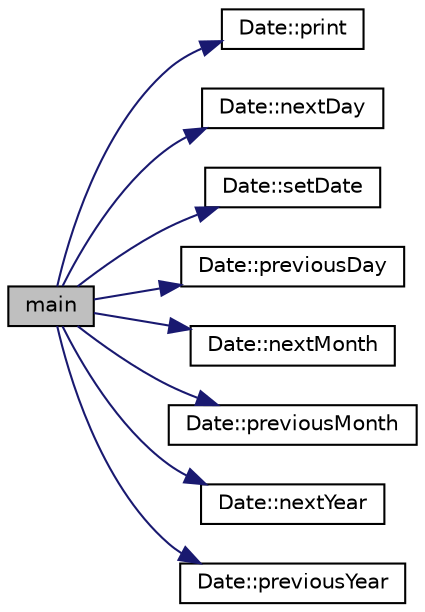 digraph "main"
{
  edge [fontname="Helvetica",fontsize="10",labelfontname="Helvetica",labelfontsize="10"];
  node [fontname="Helvetica",fontsize="10",shape=record];
  rankdir="LR";
  Node1 [label="main",height=0.2,width=0.4,color="black", fillcolor="grey75", style="filled", fontcolor="black"];
  Node1 -> Node2 [color="midnightblue",fontsize="10",style="solid"];
  Node2 [label="Date::print",height=0.2,width=0.4,color="black", fillcolor="white", style="filled",URL="$classDate.html#a7c3881597e07d4e1ccb50037eca79ec5"];
  Node1 -> Node3 [color="midnightblue",fontsize="10",style="solid"];
  Node3 [label="Date::nextDay",height=0.2,width=0.4,color="black", fillcolor="white", style="filled",URL="$classDate.html#af260b6e2ba7e7aa2fcca0d6bbafb3573"];
  Node1 -> Node4 [color="midnightblue",fontsize="10",style="solid"];
  Node4 [label="Date::setDate",height=0.2,width=0.4,color="black", fillcolor="white", style="filled",URL="$classDate.html#a4ed169cf9b2c9670083ac2f1e87729ff"];
  Node1 -> Node5 [color="midnightblue",fontsize="10",style="solid"];
  Node5 [label="Date::previousDay",height=0.2,width=0.4,color="black", fillcolor="white", style="filled",URL="$classDate.html#aa6ce7ce31fa0a127343f0626aefa40e0"];
  Node1 -> Node6 [color="midnightblue",fontsize="10",style="solid"];
  Node6 [label="Date::nextMonth",height=0.2,width=0.4,color="black", fillcolor="white", style="filled",URL="$classDate.html#a708a38641ee9c2365a53090364f92fc0"];
  Node1 -> Node7 [color="midnightblue",fontsize="10",style="solid"];
  Node7 [label="Date::previousMonth",height=0.2,width=0.4,color="black", fillcolor="white", style="filled",URL="$classDate.html#a95307f1900d32b98caedb959988361f2"];
  Node1 -> Node8 [color="midnightblue",fontsize="10",style="solid"];
  Node8 [label="Date::nextYear",height=0.2,width=0.4,color="black", fillcolor="white", style="filled",URL="$classDate.html#a4835307418add39a9cbc4f2c6654246d"];
  Node1 -> Node9 [color="midnightblue",fontsize="10",style="solid"];
  Node9 [label="Date::previousYear",height=0.2,width=0.4,color="black", fillcolor="white", style="filled",URL="$classDate.html#aa6fa73ef9aa2e87c72c567b26af9889b"];
}
